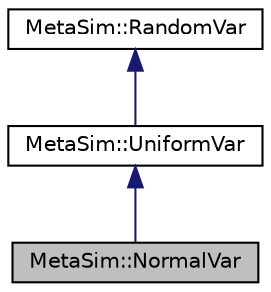 digraph "MetaSim::NormalVar"
{
  edge [fontname="Helvetica",fontsize="10",labelfontname="Helvetica",labelfontsize="10"];
  node [fontname="Helvetica",fontsize="10",shape=record];
  Node1 [label="MetaSim::NormalVar",height=0.2,width=0.4,color="black", fillcolor="grey75", style="filled", fontcolor="black"];
  Node2 -> Node1 [dir="back",color="midnightblue",fontsize="10",style="solid"];
  Node2 [label="MetaSim::UniformVar",height=0.2,width=0.4,color="black", fillcolor="white", style="filled",URL="$dc/db8/classMetaSim_1_1UniformVar.html"];
  Node3 -> Node2 [dir="back",color="midnightblue",fontsize="10",style="solid"];
  Node3 [label="MetaSim::RandomVar",height=0.2,width=0.4,color="black", fillcolor="white", style="filled",URL="$d9/d9b/classMetaSim_1_1RandomVar.html"];
}
